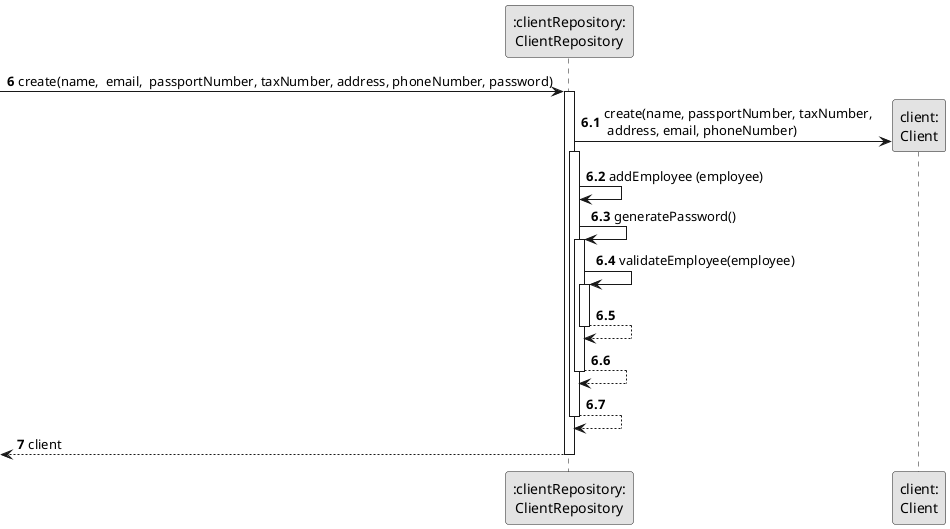 @startuml
skinparam monochrome true
skinparam packageStyle rectangle
skinparam shadowing false

autonumber 6

'hide footbox
participant ":clientRepository:\nClientRepository" as CLR
participant "client:\nClient" as CLIT

                 -> CLR : create(name,  email,  passportNumber, taxNumber, address, phoneNumber, password)

                        activate CLR

               autonumber 6.1

                CLR -> CLIT**: create(name, passportNumber, taxNumber, \n address, email, phoneNumber)
                activate CLR

                        CLR -> CLR: addEmployee (employee)

                        CLR -> CLR: generatePassword()

                        activate CLR
                        CLR -> CLR: validateEmployee(employee)
                        activate CLR
                            CLR --> CLR
                        deactivate CLR
                        CLR --> CLR
                    deactivate CLR
                    CLR --> CLR
                deactivate CLR
               autonumber 7


                    <-- CLR : client
                deactivate CLR


@enduml